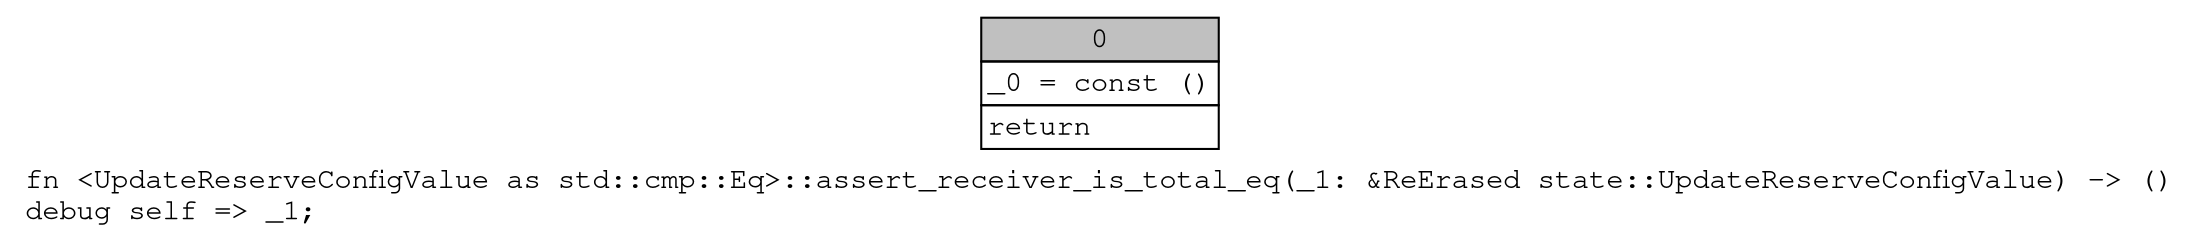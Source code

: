 digraph Mir_0_10767 {
    graph [fontname="Courier, monospace"];
    node [fontname="Courier, monospace"];
    edge [fontname="Courier, monospace"];
    label=<fn &lt;UpdateReserveConfigValue as std::cmp::Eq&gt;::assert_receiver_is_total_eq(_1: &amp;ReErased state::UpdateReserveConfigValue) -&gt; ()<br align="left"/>debug self =&gt; _1;<br align="left"/>>;
    bb0__0_10767 [shape="none", label=<<table border="0" cellborder="1" cellspacing="0"><tr><td bgcolor="gray" align="center" colspan="1">0</td></tr><tr><td align="left" balign="left">_0 = const ()<br/></td></tr><tr><td align="left">return</td></tr></table>>];
}
